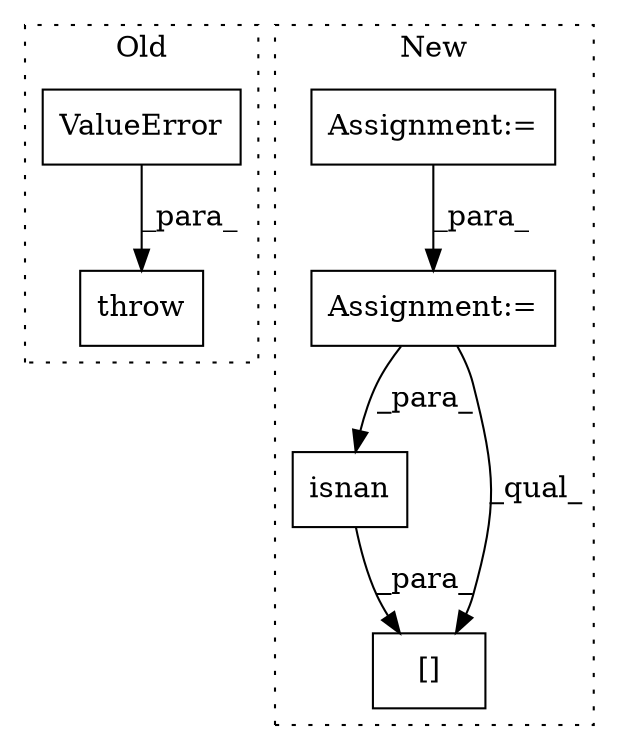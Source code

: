 digraph G {
subgraph cluster0 {
1 [label="ValueError" a="32" s="3141,3225" l="11,1" shape="box"];
3 [label="throw" a="53" s="3135" l="6" shape="box"];
label = "Old";
style="dotted";
}
subgraph cluster1 {
2 [label="isnan" a="32" s="3359,3381" l="6,1" shape="box"];
4 [label="Assignment:=" a="7" s="3245" l="1" shape="box"];
5 [label="Assignment:=" a="7" s="3168" l="1" shape="box"];
6 [label="[]" a="2" s="3289,3383" l="21,1" shape="box"];
label = "New";
style="dotted";
}
1 -> 3 [label="_para_"];
2 -> 6 [label="_para_"];
4 -> 6 [label="_qual_"];
4 -> 2 [label="_para_"];
5 -> 4 [label="_para_"];
}